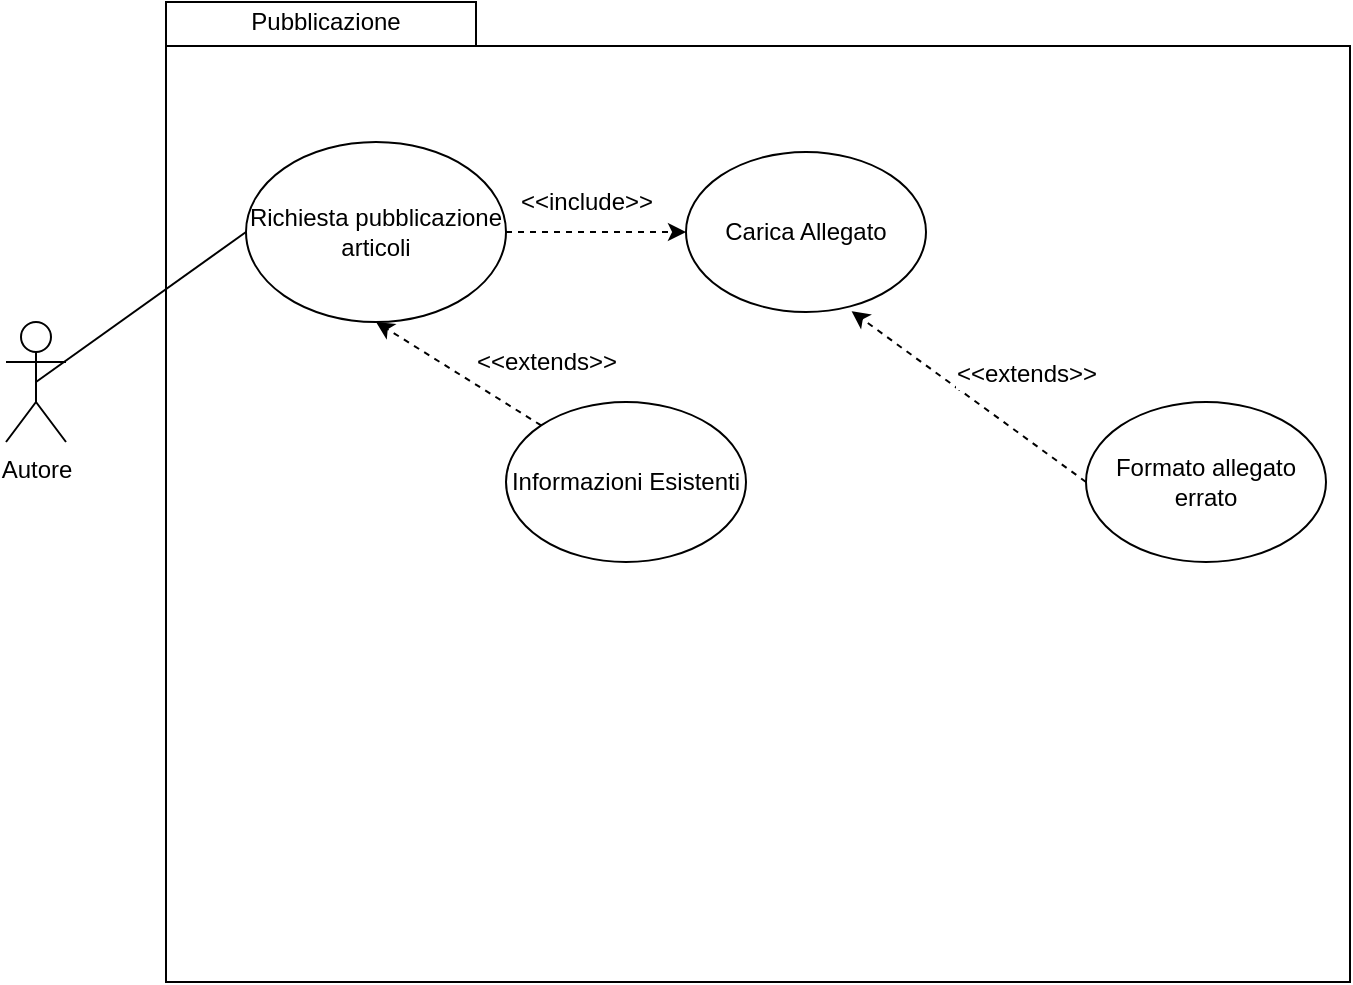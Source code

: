 <mxfile version="12.2.2" type="device" pages="1"><diagram id="cNJ37tCa6kDXt8b_tqXI" name="Page-1"><mxGraphModel dx="1024" dy="601" grid="1" gridSize="10" guides="1" tooltips="1" connect="1" arrows="1" fold="1" page="1" pageScale="1" pageWidth="827" pageHeight="1169" math="0" shadow="0"><root><mxCell id="0"/><mxCell id="1" parent="0"/><mxCell id="fR-FaOUqMXcUBGLw-MNY-1" value="" style="shape=folder;fontStyle=1;spacingTop=10;tabWidth=155;tabHeight=22;tabPosition=left;html=1;" parent="1" vertex="1"><mxGeometry x="140" y="60" width="592" height="490" as="geometry"/></mxCell><mxCell id="fR-FaOUqMXcUBGLw-MNY-2" value="Pubblicazione" style="text;html=1;strokeColor=none;fillColor=none;align=center;verticalAlign=middle;whiteSpace=wrap;rounded=0;" parent="1" vertex="1"><mxGeometry x="160" y="60" width="120" height="20" as="geometry"/></mxCell><mxCell id="fR-FaOUqMXcUBGLw-MNY-3" value="Autore" style="shape=umlActor;verticalLabelPosition=bottom;labelBackgroundColor=#ffffff;verticalAlign=top;html=1;outlineConnect=0;" parent="1" vertex="1"><mxGeometry x="60" y="220" width="30" height="60" as="geometry"/></mxCell><mxCell id="fR-FaOUqMXcUBGLw-MNY-4" value="Richiesta pubblicazione articoli" style="ellipse;whiteSpace=wrap;html=1;" parent="1" vertex="1"><mxGeometry x="180" y="130" width="130" height="90" as="geometry"/></mxCell><mxCell id="fR-FaOUqMXcUBGLw-MNY-5" value="Carica Allegato" style="ellipse;whiteSpace=wrap;html=1;" parent="1" vertex="1"><mxGeometry x="400" y="135" width="120" height="80" as="geometry"/></mxCell><mxCell id="fR-FaOUqMXcUBGLw-MNY-6" value="" style="endArrow=classic;html=1;exitX=1;exitY=0.5;exitDx=0;exitDy=0;entryX=0;entryY=0.5;entryDx=0;entryDy=0;dashed=1;" parent="1" source="fR-FaOUqMXcUBGLw-MNY-4" target="fR-FaOUqMXcUBGLw-MNY-5" edge="1"><mxGeometry width="50" height="50" relative="1" as="geometry"><mxPoint x="60" y="620" as="sourcePoint"/><mxPoint x="110" y="570" as="targetPoint"/></mxGeometry></mxCell><mxCell id="fR-FaOUqMXcUBGLw-MNY-7" value="&amp;lt;&amp;lt;include&amp;gt;&amp;gt;" style="text;html=1;resizable=0;points=[];align=center;verticalAlign=middle;labelBackgroundColor=#ffffff;" parent="fR-FaOUqMXcUBGLw-MNY-6" vertex="1" connectable="0"><mxGeometry x="-0.276" y="-1" relative="1" as="geometry"><mxPoint x="7" y="-16" as="offset"/></mxGeometry></mxCell><mxCell id="fR-FaOUqMXcUBGLw-MNY-8" value="" style="endArrow=none;html=1;exitX=0.5;exitY=0.5;exitDx=0;exitDy=0;exitPerimeter=0;entryX=0;entryY=0.5;entryDx=0;entryDy=0;" parent="1" source="fR-FaOUqMXcUBGLw-MNY-3" target="fR-FaOUqMXcUBGLw-MNY-4" edge="1"><mxGeometry width="50" height="50" relative="1" as="geometry"><mxPoint x="60" y="620" as="sourcePoint"/><mxPoint x="110" y="570" as="targetPoint"/></mxGeometry></mxCell><mxCell id="fR-FaOUqMXcUBGLw-MNY-9" value="Formato allegato errato" style="ellipse;whiteSpace=wrap;html=1;" parent="1" vertex="1"><mxGeometry x="600" y="260" width="120" height="80" as="geometry"/></mxCell><mxCell id="fR-FaOUqMXcUBGLw-MNY-10" value="" style="endArrow=classic;html=1;entryX=0.69;entryY=0.995;entryDx=0;entryDy=0;exitX=0;exitY=0.5;exitDx=0;exitDy=0;dashed=1;entryPerimeter=0;" parent="1" source="fR-FaOUqMXcUBGLw-MNY-9" target="fR-FaOUqMXcUBGLw-MNY-5" edge="1"><mxGeometry width="50" height="50" relative="1" as="geometry"><mxPoint x="60" y="620" as="sourcePoint"/><mxPoint x="110" y="570" as="targetPoint"/><Array as="points"/></mxGeometry></mxCell><mxCell id="fR-FaOUqMXcUBGLw-MNY-11" value="&amp;lt;&amp;lt;extends&amp;gt;&amp;gt;" style="text;html=1;resizable=0;points=[];align=center;verticalAlign=middle;labelBackgroundColor=#ffffff;" parent="fR-FaOUqMXcUBGLw-MNY-10" vertex="1" connectable="0"><mxGeometry x="-0.149" y="1" relative="1" as="geometry"><mxPoint x="20" y="-19" as="offset"/></mxGeometry></mxCell><mxCell id="fR-FaOUqMXcUBGLw-MNY-12" value="Informazioni Esistenti" style="ellipse;whiteSpace=wrap;html=1;" parent="1" vertex="1"><mxGeometry x="310" y="260" width="120" height="80" as="geometry"/></mxCell><mxCell id="fR-FaOUqMXcUBGLw-MNY-13" value="" style="endArrow=classic;html=1;entryX=0.5;entryY=1;entryDx=0;entryDy=0;exitX=0;exitY=0;exitDx=0;exitDy=0;dashed=1;" parent="1" source="fR-FaOUqMXcUBGLw-MNY-12" target="fR-FaOUqMXcUBGLw-MNY-4" edge="1"><mxGeometry width="50" height="50" relative="1" as="geometry"><mxPoint x="60" y="620" as="sourcePoint"/><mxPoint x="110" y="570" as="targetPoint"/></mxGeometry></mxCell><mxCell id="fR-FaOUqMXcUBGLw-MNY-14" value="&amp;lt;&amp;lt;extends&amp;gt;&amp;gt;" style="text;html=1;resizable=0;points=[];align=center;verticalAlign=middle;labelBackgroundColor=#ffffff;" parent="fR-FaOUqMXcUBGLw-MNY-13" vertex="1" connectable="0"><mxGeometry x="-0.498" y="3" relative="1" as="geometry"><mxPoint x="24.5" y="-21.5" as="offset"/></mxGeometry></mxCell></root></mxGraphModel></diagram></mxfile>